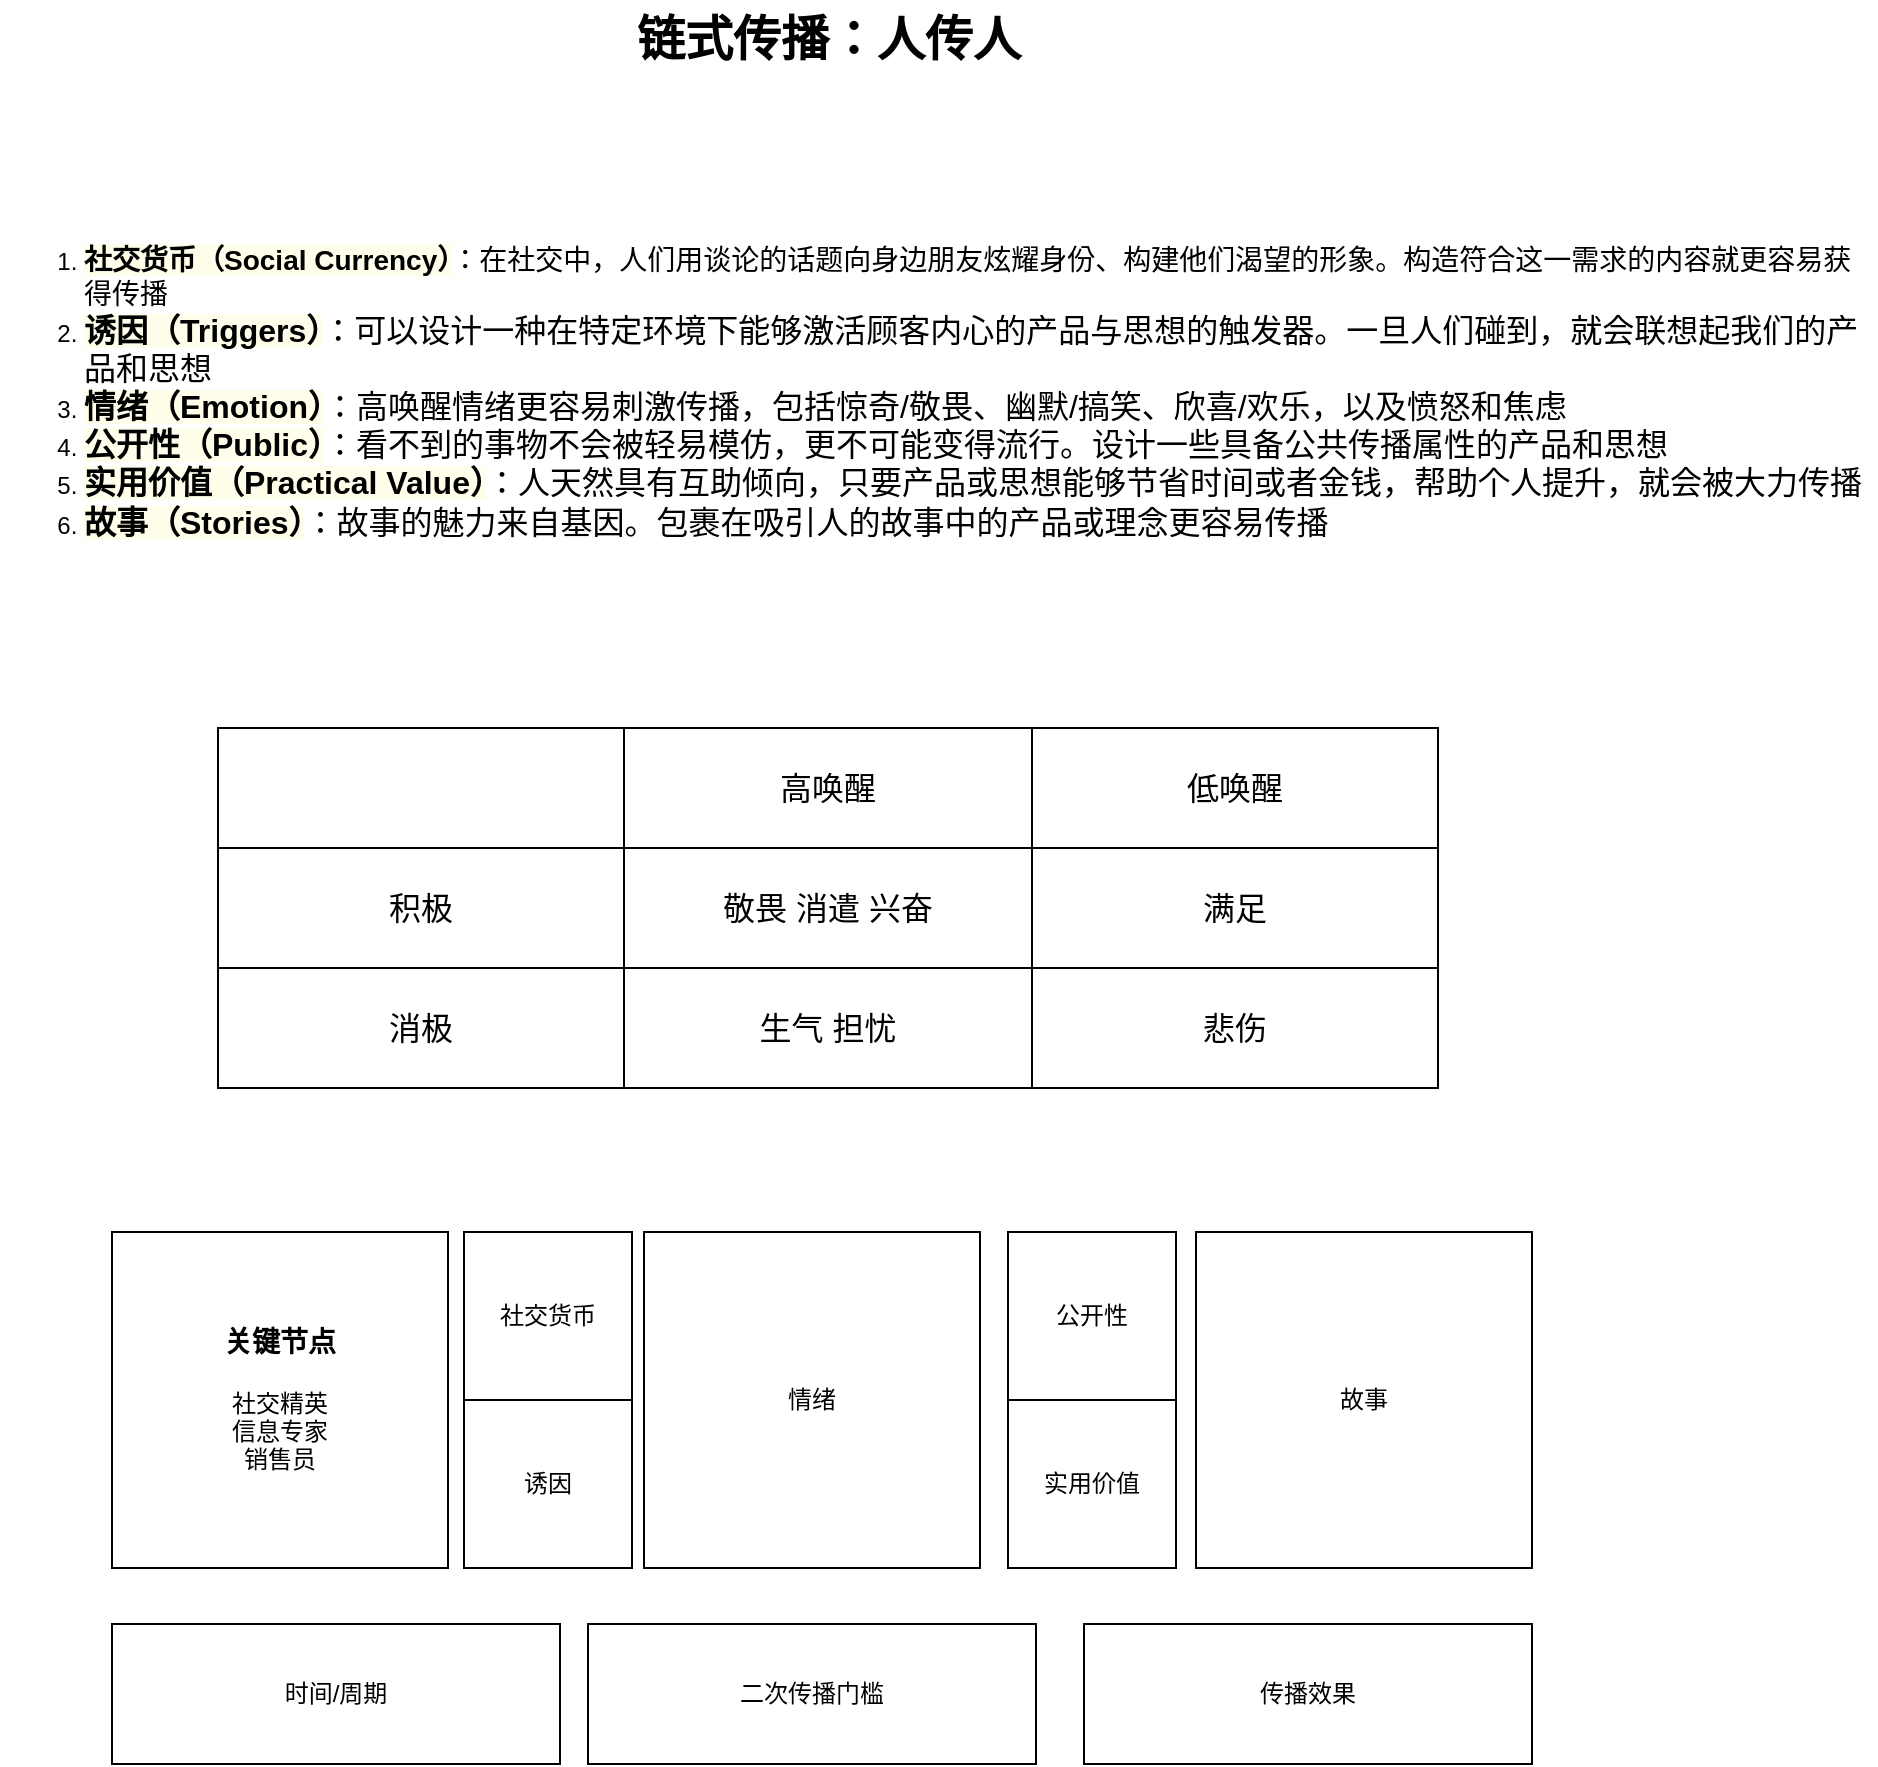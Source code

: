 <mxfile version="24.6.3" type="github">
  <diagram id="6I0OCvxSQrVGMHxT2VVA" name="Page-1">
    <mxGraphModel dx="1434" dy="746" grid="1" gridSize="14" guides="1" tooltips="1" connect="1" arrows="1" fold="1" page="1" pageScale="1" pageWidth="1700" pageHeight="1100" math="0" shadow="0">
      <root>
        <mxCell id="0" />
        <mxCell id="1" parent="0" />
        <mxCell id="bp33T2_yUDZPxfWXAxRo-1" value="" style="shape=table;startSize=0;container=1;collapsible=0;childLayout=tableLayout;fontSize=16;" vertex="1" parent="1">
          <mxGeometry x="277" y="392" width="610" height="180" as="geometry" />
        </mxCell>
        <mxCell id="bp33T2_yUDZPxfWXAxRo-2" value="" style="shape=tableRow;horizontal=0;startSize=0;swimlaneHead=0;swimlaneBody=0;strokeColor=inherit;top=0;left=0;bottom=0;right=0;collapsible=0;dropTarget=0;fillColor=none;points=[[0,0.5],[1,0.5]];portConstraint=eastwest;fontSize=16;" vertex="1" parent="bp33T2_yUDZPxfWXAxRo-1">
          <mxGeometry width="610" height="60" as="geometry" />
        </mxCell>
        <mxCell id="bp33T2_yUDZPxfWXAxRo-3" value="" style="shape=partialRectangle;html=1;whiteSpace=wrap;connectable=0;strokeColor=inherit;overflow=hidden;fillColor=none;top=0;left=0;bottom=0;right=0;pointerEvents=1;fontSize=16;" vertex="1" parent="bp33T2_yUDZPxfWXAxRo-2">
          <mxGeometry width="203" height="60" as="geometry">
            <mxRectangle width="203" height="60" as="alternateBounds" />
          </mxGeometry>
        </mxCell>
        <mxCell id="bp33T2_yUDZPxfWXAxRo-4" value="高唤醒" style="shape=partialRectangle;html=1;whiteSpace=wrap;connectable=0;strokeColor=inherit;overflow=hidden;fillColor=none;top=0;left=0;bottom=0;right=0;pointerEvents=1;fontSize=16;" vertex="1" parent="bp33T2_yUDZPxfWXAxRo-2">
          <mxGeometry x="203" width="204" height="60" as="geometry">
            <mxRectangle width="204" height="60" as="alternateBounds" />
          </mxGeometry>
        </mxCell>
        <mxCell id="bp33T2_yUDZPxfWXAxRo-5" value="低唤醒" style="shape=partialRectangle;html=1;whiteSpace=wrap;connectable=0;strokeColor=inherit;overflow=hidden;fillColor=none;top=0;left=0;bottom=0;right=0;pointerEvents=1;fontSize=16;" vertex="1" parent="bp33T2_yUDZPxfWXAxRo-2">
          <mxGeometry x="407" width="203" height="60" as="geometry">
            <mxRectangle width="203" height="60" as="alternateBounds" />
          </mxGeometry>
        </mxCell>
        <mxCell id="bp33T2_yUDZPxfWXAxRo-6" value="" style="shape=tableRow;horizontal=0;startSize=0;swimlaneHead=0;swimlaneBody=0;strokeColor=inherit;top=0;left=0;bottom=0;right=0;collapsible=0;dropTarget=0;fillColor=none;points=[[0,0.5],[1,0.5]];portConstraint=eastwest;fontSize=16;" vertex="1" parent="bp33T2_yUDZPxfWXAxRo-1">
          <mxGeometry y="60" width="610" height="60" as="geometry" />
        </mxCell>
        <mxCell id="bp33T2_yUDZPxfWXAxRo-7" value="积极" style="shape=partialRectangle;html=1;whiteSpace=wrap;connectable=0;strokeColor=inherit;overflow=hidden;fillColor=none;top=0;left=0;bottom=0;right=0;pointerEvents=1;fontSize=16;" vertex="1" parent="bp33T2_yUDZPxfWXAxRo-6">
          <mxGeometry width="203" height="60" as="geometry">
            <mxRectangle width="203" height="60" as="alternateBounds" />
          </mxGeometry>
        </mxCell>
        <mxCell id="bp33T2_yUDZPxfWXAxRo-8" value="敬畏 消遣 兴奋" style="shape=partialRectangle;html=1;whiteSpace=wrap;connectable=0;strokeColor=inherit;overflow=hidden;fillColor=none;top=0;left=0;bottom=0;right=0;pointerEvents=1;fontSize=16;" vertex="1" parent="bp33T2_yUDZPxfWXAxRo-6">
          <mxGeometry x="203" width="204" height="60" as="geometry">
            <mxRectangle width="204" height="60" as="alternateBounds" />
          </mxGeometry>
        </mxCell>
        <mxCell id="bp33T2_yUDZPxfWXAxRo-9" value="满足" style="shape=partialRectangle;html=1;whiteSpace=wrap;connectable=0;strokeColor=inherit;overflow=hidden;fillColor=none;top=0;left=0;bottom=0;right=0;pointerEvents=1;fontSize=16;" vertex="1" parent="bp33T2_yUDZPxfWXAxRo-6">
          <mxGeometry x="407" width="203" height="60" as="geometry">
            <mxRectangle width="203" height="60" as="alternateBounds" />
          </mxGeometry>
        </mxCell>
        <mxCell id="bp33T2_yUDZPxfWXAxRo-10" value="" style="shape=tableRow;horizontal=0;startSize=0;swimlaneHead=0;swimlaneBody=0;strokeColor=inherit;top=0;left=0;bottom=0;right=0;collapsible=0;dropTarget=0;fillColor=none;points=[[0,0.5],[1,0.5]];portConstraint=eastwest;fontSize=16;" vertex="1" parent="bp33T2_yUDZPxfWXAxRo-1">
          <mxGeometry y="120" width="610" height="60" as="geometry" />
        </mxCell>
        <mxCell id="bp33T2_yUDZPxfWXAxRo-11" value="消极" style="shape=partialRectangle;html=1;whiteSpace=wrap;connectable=0;strokeColor=inherit;overflow=hidden;fillColor=none;top=0;left=0;bottom=0;right=0;pointerEvents=1;fontSize=16;" vertex="1" parent="bp33T2_yUDZPxfWXAxRo-10">
          <mxGeometry width="203" height="60" as="geometry">
            <mxRectangle width="203" height="60" as="alternateBounds" />
          </mxGeometry>
        </mxCell>
        <mxCell id="bp33T2_yUDZPxfWXAxRo-12" value="生气 担忧" style="shape=partialRectangle;html=1;whiteSpace=wrap;connectable=0;strokeColor=inherit;overflow=hidden;fillColor=none;top=0;left=0;bottom=0;right=0;pointerEvents=1;fontSize=16;" vertex="1" parent="bp33T2_yUDZPxfWXAxRo-10">
          <mxGeometry x="203" width="204" height="60" as="geometry">
            <mxRectangle width="204" height="60" as="alternateBounds" />
          </mxGeometry>
        </mxCell>
        <mxCell id="bp33T2_yUDZPxfWXAxRo-13" value="悲伤" style="shape=partialRectangle;html=1;whiteSpace=wrap;connectable=0;strokeColor=inherit;overflow=hidden;fillColor=none;top=0;left=0;bottom=0;right=0;pointerEvents=1;fontSize=16;" vertex="1" parent="bp33T2_yUDZPxfWXAxRo-10">
          <mxGeometry x="407" width="203" height="60" as="geometry">
            <mxRectangle width="203" height="60" as="alternateBounds" />
          </mxGeometry>
        </mxCell>
        <mxCell id="bp33T2_yUDZPxfWXAxRo-14" value="链式传播：人传人" style="text;strokeColor=none;fillColor=none;html=1;fontSize=24;fontStyle=1;verticalAlign=middle;align=center;" vertex="1" parent="1">
          <mxGeometry x="532" y="28" width="100" height="40" as="geometry" />
        </mxCell>
        <mxCell id="bp33T2_yUDZPxfWXAxRo-15" value="&lt;ol&gt;&lt;li style=&quot;box-sizing: border-box;&quot;&gt;&lt;font style=&quot;font-size: 14px;&quot;&gt;&lt;span style=&quot;box-sizing: border-box; font-weight: bolder; background-color: rgba(255, 254, 213, 0.5);&quot;&gt;社交货币（Social Currency）&lt;/span&gt;：在社交中，人们用谈论的话题向身边朋友炫耀身份、构建他们渴望的形象。构造符合这一需求的内容就更容易获得传播&lt;/font&gt;&lt;/li&gt;&lt;li style=&quot;box-sizing: border-box;&quot;&gt;&lt;font size=&quot;3&quot; style=&quot;&quot;&gt;&lt;span style=&quot;box-sizing: border-box; font-weight: bolder; background-color: rgba(255, 254, 213, 0.5);&quot;&gt;诱因（Triggers）&lt;/span&gt;：可以设计一种在特定环境下能够激活顾客内心的产品与思想的触发器。一旦人们碰到，就会联想起我们的产品和思想&lt;/font&gt;&lt;/li&gt;&lt;li style=&quot;box-sizing: border-box;&quot;&gt;&lt;font size=&quot;3&quot;&gt;&lt;span style=&quot;box-sizing: border-box; font-weight: bolder; background-color: rgba(255, 254, 213, 0.5);&quot;&gt;情绪（Emotion）&lt;/span&gt;：高唤醒情绪更容易刺激传播，包括惊奇/敬畏、幽默/搞笑、欣喜/欢乐，以及愤怒和焦虑&lt;/font&gt;&lt;/li&gt;&lt;li style=&quot;box-sizing: border-box;&quot;&gt;&lt;font size=&quot;3&quot;&gt;&lt;span style=&quot;box-sizing: border-box; font-weight: bolder; background-color: rgba(255, 254, 213, 0.5);&quot;&gt;公开性（Public）&lt;/span&gt;：看不到的事物不会被轻易模仿，更不可能变得流行。设计一些具备公共传播属性的产品和思想&lt;/font&gt;&lt;/li&gt;&lt;li style=&quot;box-sizing: border-box;&quot;&gt;&lt;font size=&quot;3&quot;&gt;&lt;span style=&quot;box-sizing: border-box; font-weight: bolder; background-color: rgba(255, 254, 213, 0.5);&quot;&gt;实用价值（Practical Value）&lt;/span&gt;：人天然具有互助倾向，只要产品或思想能够节省时间或者金钱，帮助个人提升，就会被大力传播&lt;/font&gt;&lt;/li&gt;&lt;li style=&quot;box-sizing: border-box;&quot;&gt;&lt;font size=&quot;3&quot;&gt;&lt;span style=&quot;box-sizing: border-box; font-weight: bolder; background-color: rgba(255, 254, 213, 0.5);&quot;&gt;故事（Stories）&lt;/span&gt;：故事的魅力来自基因。包裹在吸引人的故事中的产品或理念更容易传播&lt;/font&gt;&lt;/li&gt;&lt;/ol&gt;" style="text;strokeColor=none;fillColor=none;html=1;whiteSpace=wrap;verticalAlign=middle;overflow=hidden;" vertex="1" parent="1">
          <mxGeometry x="168" y="112" width="938" height="224" as="geometry" />
        </mxCell>
        <mxCell id="bp33T2_yUDZPxfWXAxRo-18" value="&lt;b&gt;&lt;font style=&quot;font-size: 14px;&quot;&gt;关键节点&lt;/font&gt;&lt;/b&gt;&lt;div&gt;&lt;br&gt;&lt;/div&gt;&lt;div&gt;社交精英&lt;/div&gt;&lt;div&gt;信息专家&lt;/div&gt;&lt;div&gt;销售员&lt;/div&gt;" style="whiteSpace=wrap;html=1;aspect=fixed;" vertex="1" parent="1">
          <mxGeometry x="224" y="644" width="168" height="168" as="geometry" />
        </mxCell>
        <mxCell id="bp33T2_yUDZPxfWXAxRo-19" value="社交货币" style="whiteSpace=wrap;html=1;aspect=fixed;" vertex="1" parent="1">
          <mxGeometry x="400" y="644" width="84" height="84" as="geometry" />
        </mxCell>
        <mxCell id="bp33T2_yUDZPxfWXAxRo-20" value="诱因" style="whiteSpace=wrap;html=1;aspect=fixed;" vertex="1" parent="1">
          <mxGeometry x="400" y="728" width="84" height="84" as="geometry" />
        </mxCell>
        <mxCell id="bp33T2_yUDZPxfWXAxRo-21" value="情绪" style="whiteSpace=wrap;html=1;aspect=fixed;" vertex="1" parent="1">
          <mxGeometry x="490" y="644" width="168" height="168" as="geometry" />
        </mxCell>
        <mxCell id="bp33T2_yUDZPxfWXAxRo-22" value="公开性" style="whiteSpace=wrap;html=1;aspect=fixed;" vertex="1" parent="1">
          <mxGeometry x="672" y="644" width="84" height="84" as="geometry" />
        </mxCell>
        <mxCell id="bp33T2_yUDZPxfWXAxRo-23" value="实用价值" style="whiteSpace=wrap;html=1;aspect=fixed;" vertex="1" parent="1">
          <mxGeometry x="672" y="728" width="84" height="84" as="geometry" />
        </mxCell>
        <mxCell id="bp33T2_yUDZPxfWXAxRo-24" value="故事" style="whiteSpace=wrap;html=1;aspect=fixed;" vertex="1" parent="1">
          <mxGeometry x="766" y="644" width="168" height="168" as="geometry" />
        </mxCell>
        <mxCell id="bp33T2_yUDZPxfWXAxRo-25" value="时间/周期" style="rounded=0;whiteSpace=wrap;html=1;" vertex="1" parent="1">
          <mxGeometry x="224" y="840" width="224" height="70" as="geometry" />
        </mxCell>
        <mxCell id="bp33T2_yUDZPxfWXAxRo-26" value="二次传播门槛" style="rounded=0;whiteSpace=wrap;html=1;" vertex="1" parent="1">
          <mxGeometry x="462" y="840" width="224" height="70" as="geometry" />
        </mxCell>
        <mxCell id="bp33T2_yUDZPxfWXAxRo-27" value="传播效果" style="rounded=0;whiteSpace=wrap;html=1;" vertex="1" parent="1">
          <mxGeometry x="710" y="840" width="224" height="70" as="geometry" />
        </mxCell>
      </root>
    </mxGraphModel>
  </diagram>
</mxfile>
